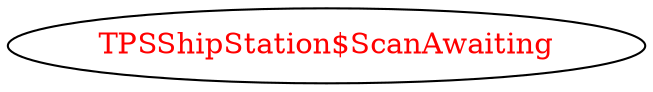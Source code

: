 digraph dependencyGraph {
 concentrate=true;
 ranksep="2.0";
 rankdir="LR"; 
 splines="ortho";
"TPSShipStation$ScanAwaiting" [fontcolor="red"];
}